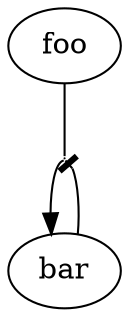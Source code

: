 digraph {
    0 [label="foo"];
    1 [label="bar"];
    0.1 [label="", width=0, height=0, shape=point];

    0 -> 0.1 [arrowhead=none];
    0.1 -> 1;
    0.1 -> 1 [dir=back, arrowtail=tee];

    // Here I use 0.1 -> 1 instead of 1 -> 0.1 because the latter produces a
    // kinked edge. Idea from: https://stackoverflow.com/a/38413403
}
